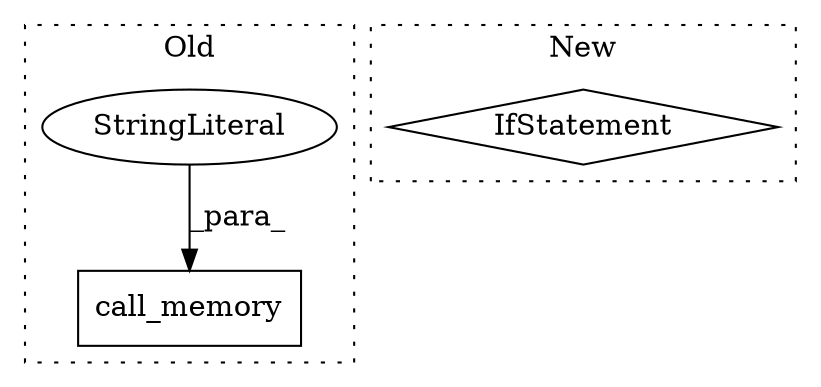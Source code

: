 digraph G {
subgraph cluster0 {
1 [label="call_memory" a="32" s="3971,4017" l="12,1" shape="box"];
3 [label="StringLiteral" a="45" s="3983" l="34" shape="ellipse"];
label = "Old";
style="dotted";
}
subgraph cluster1 {
2 [label="IfStatement" a="25" s="3917,4025" l="4,2" shape="diamond"];
label = "New";
style="dotted";
}
3 -> 1 [label="_para_"];
}